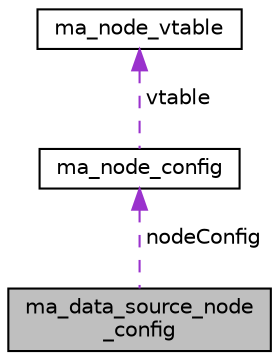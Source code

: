 digraph "ma_data_source_node_config"
{
 // LATEX_PDF_SIZE
  edge [fontname="Helvetica",fontsize="10",labelfontname="Helvetica",labelfontsize="10"];
  node [fontname="Helvetica",fontsize="10",shape=record];
  Node1 [label="ma_data_source_node\l_config",height=0.2,width=0.4,color="black", fillcolor="grey75", style="filled", fontcolor="black",tooltip=" "];
  Node2 -> Node1 [dir="back",color="darkorchid3",fontsize="10",style="dashed",label=" nodeConfig" ,fontname="Helvetica"];
  Node2 [label="ma_node_config",height=0.2,width=0.4,color="black", fillcolor="white", style="filled",URL="$structma__node__config.html",tooltip=" "];
  Node3 -> Node2 [dir="back",color="darkorchid3",fontsize="10",style="dashed",label=" vtable" ,fontname="Helvetica"];
  Node3 [label="ma_node_vtable",height=0.2,width=0.4,color="black", fillcolor="white", style="filled",URL="$structma__node__vtable.html",tooltip=" "];
}
